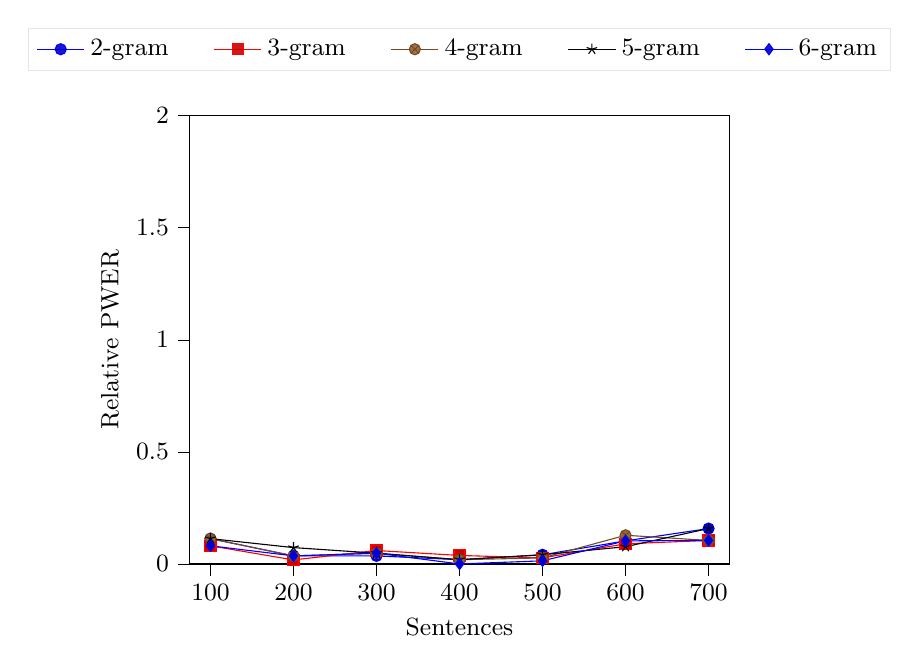 \begin{tikzpicture}
\small
\begin{axis}[
    legend style={
	at={(0.5,1.1)},
	anchor=south,
	legend columns=-1,
	/tikz/every even column/.append style={column sep=0.5cm}
},
legend style={fill opacity=0.9, draw opacity=1, text opacity=1, draw=white!90.0!black},
tick align=outside,
tick pos=left,
x grid style={white!69.02!black},
xlabel={Sentences},
xmin=75, xmax=725,
xtick style={color=black},
y grid style={white!69.02!black},
ylabel={Relative PWER},
ymin=0, ymax=2,
ytick style={color=black}
]

    \addplot 
    table {
    
100 0.113
200 0.036
300 0.036
400 0.019
500 0.041
600 0.103
700 0.158

    };
    \addlegendentry{2-gram}
    

    \addplot 
    table {
    
100 0.081
200 0.018
300 0.06
400 0.038
500 0.027
600 0.09
700 0.105

    };
    \addlegendentry{3-gram}
    

    \addplot 
    table {
    
100 0.113
200 0.036
300 0.048
400 0.019
500 0.027
600 0.128
700 0.105

    };
    \addlegendentry{4-gram}
    

    \addplot 
    table {
    
100 0.113
200 0.073
300 0.048
400 0.019
500 0.041
600 0.077
700 0.158

    };
    \addlegendentry{5-gram}
    

    \addplot 
    table {
    
100 0.081
200 0.036
300 0.048
400 0
500 0.014
600 0.103
700 0.105

    };
    \addlegendentry{6-gram}

\end{axis}
\end{tikzpicture}
